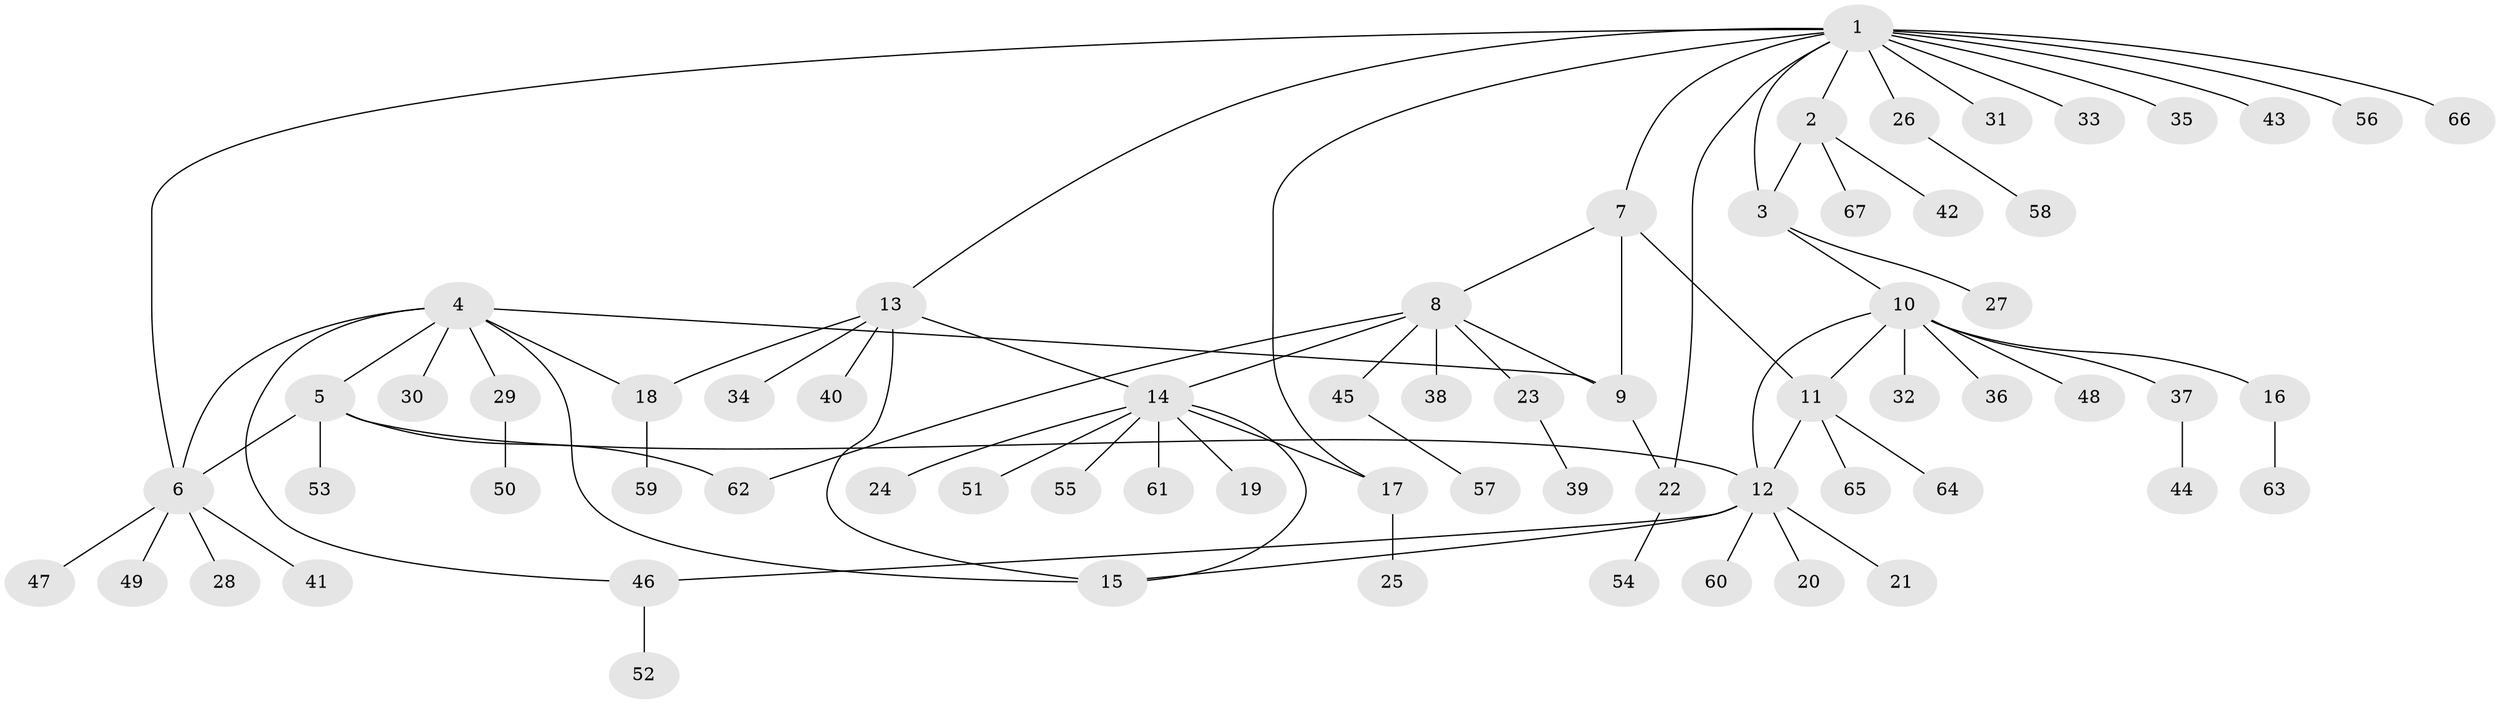 // coarse degree distribution, {13: 0.020833333333333332, 3: 0.020833333333333332, 10: 0.0625, 11: 0.020833333333333332, 6: 0.041666666666666664, 7: 0.020833333333333332, 5: 0.020833333333333332, 4: 0.020833333333333332, 1: 0.6875, 2: 0.08333333333333333}
// Generated by graph-tools (version 1.1) at 2025/52/02/27/25 19:52:19]
// undirected, 67 vertices, 82 edges
graph export_dot {
graph [start="1"]
  node [color=gray90,style=filled];
  1;
  2;
  3;
  4;
  5;
  6;
  7;
  8;
  9;
  10;
  11;
  12;
  13;
  14;
  15;
  16;
  17;
  18;
  19;
  20;
  21;
  22;
  23;
  24;
  25;
  26;
  27;
  28;
  29;
  30;
  31;
  32;
  33;
  34;
  35;
  36;
  37;
  38;
  39;
  40;
  41;
  42;
  43;
  44;
  45;
  46;
  47;
  48;
  49;
  50;
  51;
  52;
  53;
  54;
  55;
  56;
  57;
  58;
  59;
  60;
  61;
  62;
  63;
  64;
  65;
  66;
  67;
  1 -- 2;
  1 -- 3;
  1 -- 6;
  1 -- 7;
  1 -- 13;
  1 -- 17;
  1 -- 22;
  1 -- 26;
  1 -- 31;
  1 -- 33;
  1 -- 35;
  1 -- 43;
  1 -- 56;
  1 -- 66;
  2 -- 3;
  2 -- 42;
  2 -- 67;
  3 -- 10;
  3 -- 27;
  4 -- 5;
  4 -- 6;
  4 -- 9;
  4 -- 15;
  4 -- 18;
  4 -- 29;
  4 -- 30;
  4 -- 46;
  5 -- 6;
  5 -- 12;
  5 -- 53;
  5 -- 62;
  6 -- 28;
  6 -- 41;
  6 -- 47;
  6 -- 49;
  7 -- 8;
  7 -- 9;
  7 -- 11;
  8 -- 9;
  8 -- 14;
  8 -- 23;
  8 -- 38;
  8 -- 45;
  8 -- 62;
  9 -- 22;
  10 -- 11;
  10 -- 12;
  10 -- 16;
  10 -- 32;
  10 -- 36;
  10 -- 37;
  10 -- 48;
  11 -- 12;
  11 -- 64;
  11 -- 65;
  12 -- 15;
  12 -- 20;
  12 -- 21;
  12 -- 46;
  12 -- 60;
  13 -- 14;
  13 -- 15;
  13 -- 18;
  13 -- 34;
  13 -- 40;
  14 -- 15;
  14 -- 17;
  14 -- 19;
  14 -- 24;
  14 -- 51;
  14 -- 55;
  14 -- 61;
  16 -- 63;
  17 -- 25;
  18 -- 59;
  22 -- 54;
  23 -- 39;
  26 -- 58;
  29 -- 50;
  37 -- 44;
  45 -- 57;
  46 -- 52;
}
